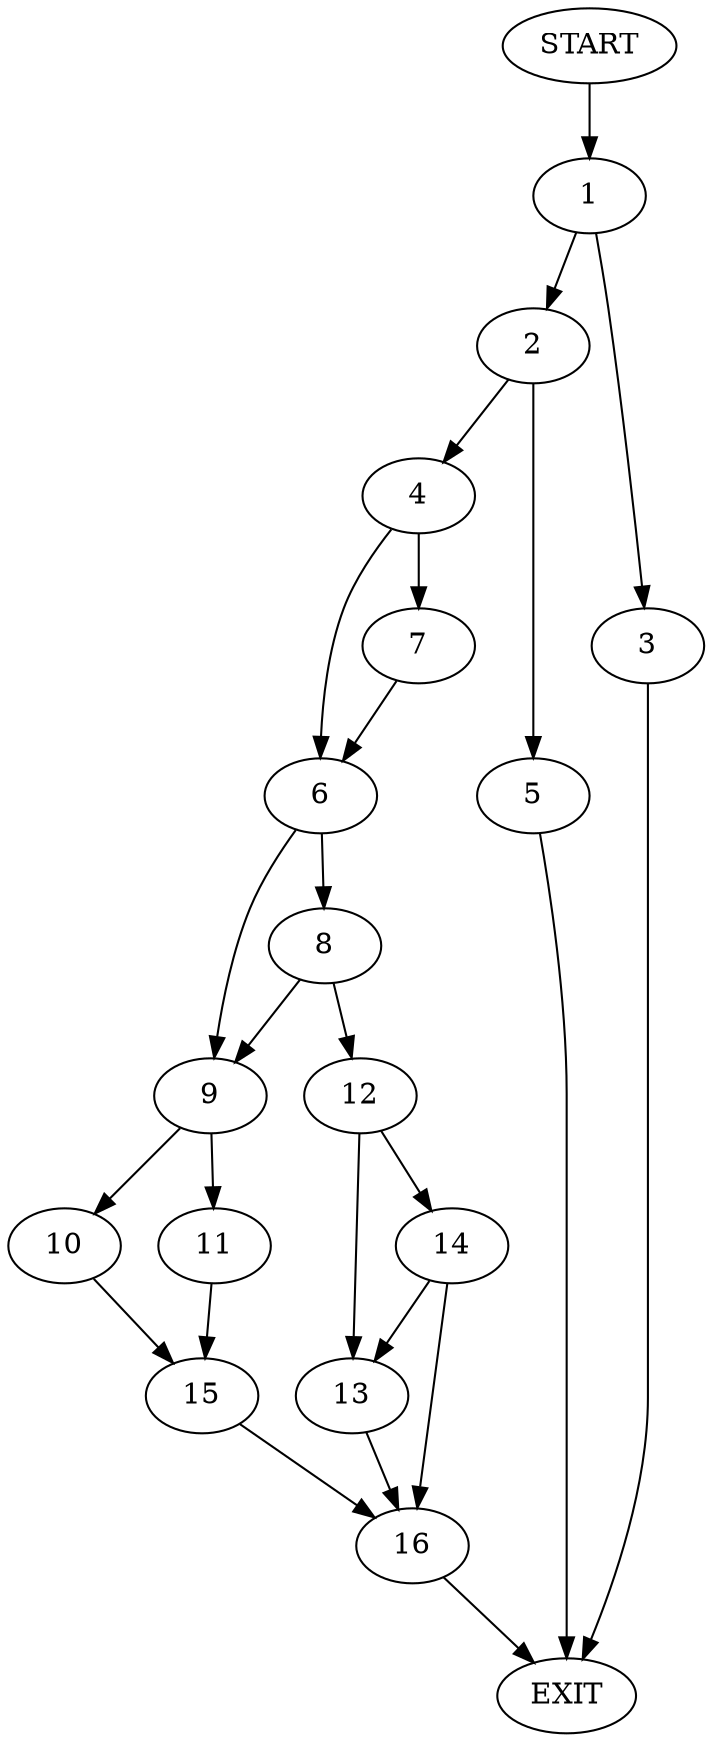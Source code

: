 digraph {
0 [label="START"]
17 [label="EXIT"]
0 -> 1
1 -> 2
1 -> 3
3 -> 17
2 -> 4
2 -> 5
4 -> 6
4 -> 7
5 -> 17
6 -> 8
6 -> 9
7 -> 6
9 -> 10
9 -> 11
8 -> 9
8 -> 12
12 -> 13
12 -> 14
11 -> 15
10 -> 15
15 -> 16
16 -> 17
14 -> 13
14 -> 16
13 -> 16
}
